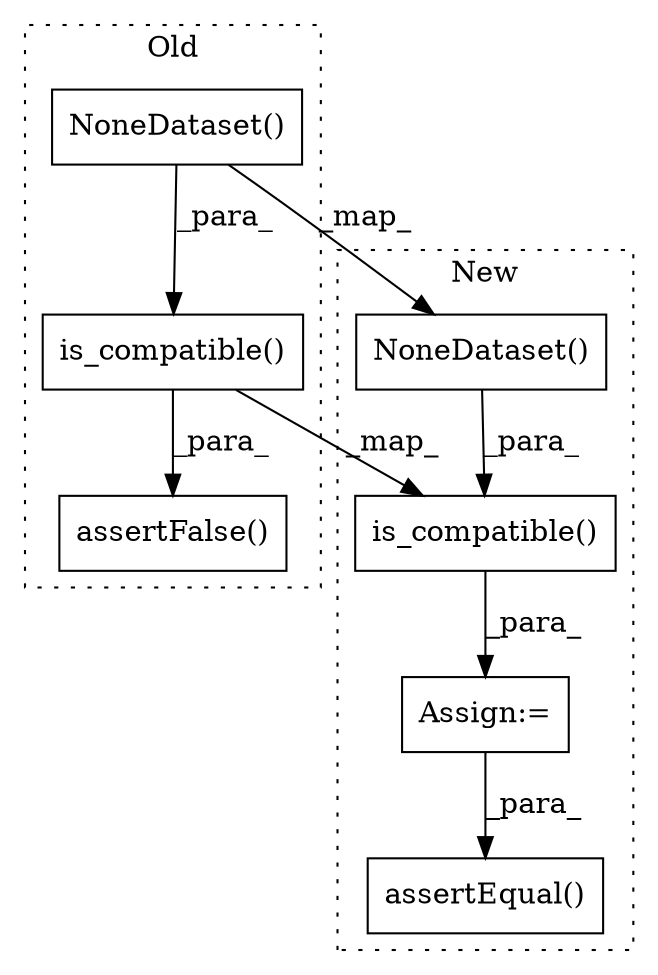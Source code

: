 digraph G {
subgraph cluster0 {
1 [label="NoneDataset()" a="75" s="9200,9239" l="24,1" shape="box"];
3 [label="assertFalse()" a="75" s="9127,9241" l="17,1" shape="box"];
6 [label="is_compatible()" a="75" s="9144,9240" l="49,1" shape="box"];
label = "Old";
style="dotted";
}
subgraph cluster1 {
2 [label="NoneDataset()" a="75" s="9963,10002" l="24,1" shape="box"];
4 [label="assertEqual()" a="75" s="10009,10042" l="17,1" shape="box"];
5 [label="is_compatible()" a="75" s="9907,10003" l="49,1" shape="box"];
7 [label="Assign:=" a="68" s="9904" l="3" shape="box"];
label = "New";
style="dotted";
}
1 -> 6 [label="_para_"];
1 -> 2 [label="_map_"];
2 -> 5 [label="_para_"];
5 -> 7 [label="_para_"];
6 -> 3 [label="_para_"];
6 -> 5 [label="_map_"];
7 -> 4 [label="_para_"];
}